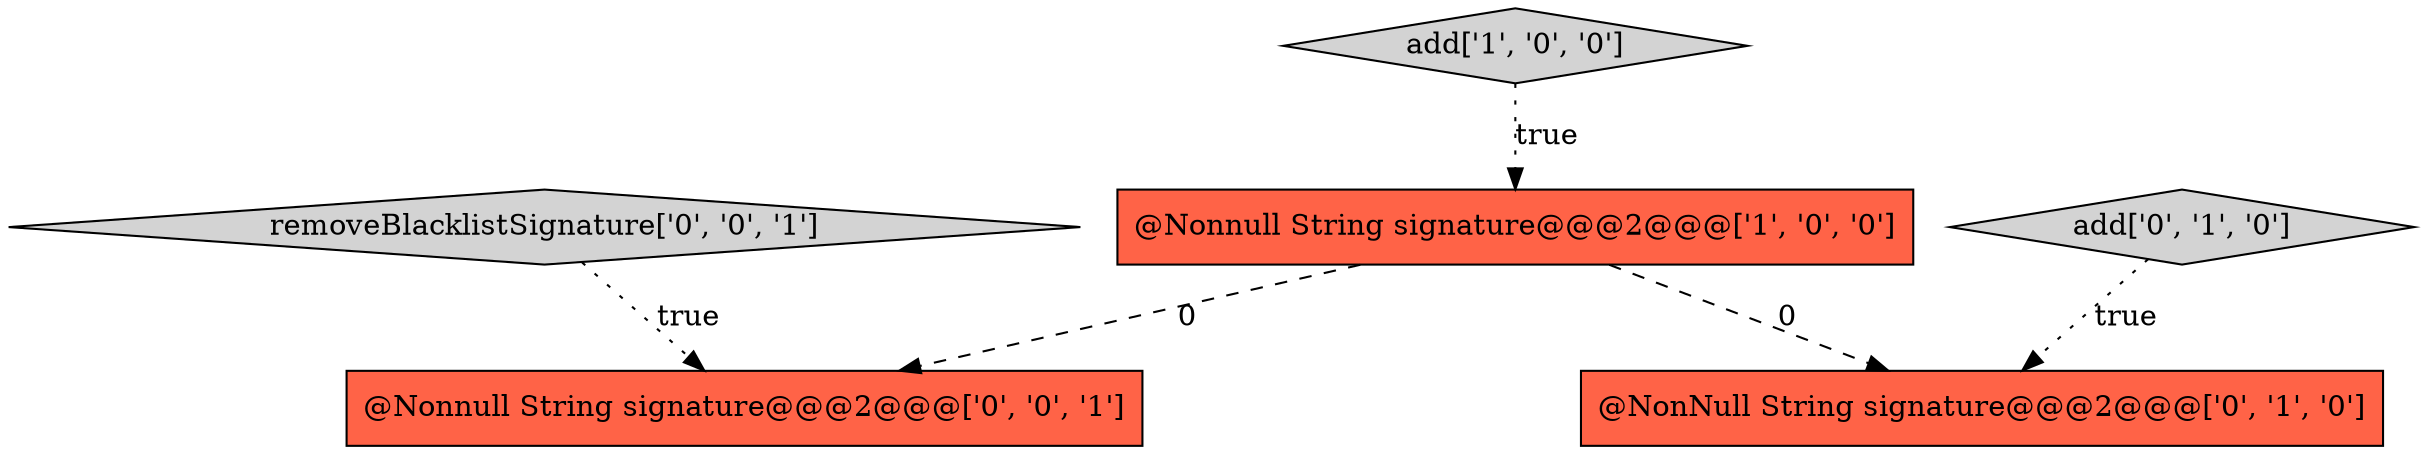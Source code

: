 digraph {
2 [style = filled, label = "@NonNull String signature@@@2@@@['0', '1', '0']", fillcolor = tomato, shape = box image = "AAA1AAABBB2BBB"];
0 [style = filled, label = "@Nonnull String signature@@@2@@@['1', '0', '0']", fillcolor = tomato, shape = box image = "AAA1AAABBB1BBB"];
5 [style = filled, label = "@Nonnull String signature@@@2@@@['0', '0', '1']", fillcolor = tomato, shape = box image = "AAA0AAABBB3BBB"];
4 [style = filled, label = "removeBlacklistSignature['0', '0', '1']", fillcolor = lightgray, shape = diamond image = "AAA0AAABBB3BBB"];
1 [style = filled, label = "add['1', '0', '0']", fillcolor = lightgray, shape = diamond image = "AAA0AAABBB1BBB"];
3 [style = filled, label = "add['0', '1', '0']", fillcolor = lightgray, shape = diamond image = "AAA0AAABBB2BBB"];
4->5 [style = dotted, label="true"];
0->2 [style = dashed, label="0"];
1->0 [style = dotted, label="true"];
0->5 [style = dashed, label="0"];
3->2 [style = dotted, label="true"];
}
